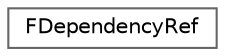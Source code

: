 digraph "Graphical Class Hierarchy"
{
 // INTERACTIVE_SVG=YES
 // LATEX_PDF_SIZE
  bgcolor="transparent";
  edge [fontname=Helvetica,fontsize=10,labelfontname=Helvetica,labelfontsize=10];
  node [fontname=Helvetica,fontsize=10,shape=box,height=0.2,width=0.4];
  rankdir="LR";
  Node0 [id="Node000000",label="FDependencyRef",height=0.2,width=0.4,color="grey40", fillcolor="white", style="filled",URL="$d7/df3/structFDependencyRef.html",tooltip="Helper struct to keep track of all objects needed by an export (recursive dependency caching)"];
}
